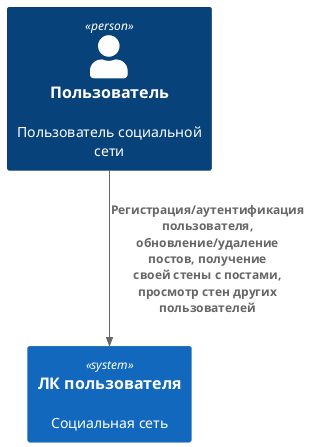 @startuml
!include <C4/C4_Container>

Person(person, "Пользователь", "Пользователь социальной сети")

System(social_media, "ЛК пользователя", "Социальная сеть")

Rel(person, social_media, "Регистрация/аутентификация пользователя, \
обновление/удаление постов, получение своей стены с постами, \
просмотр стен других пользователей")

@enduml